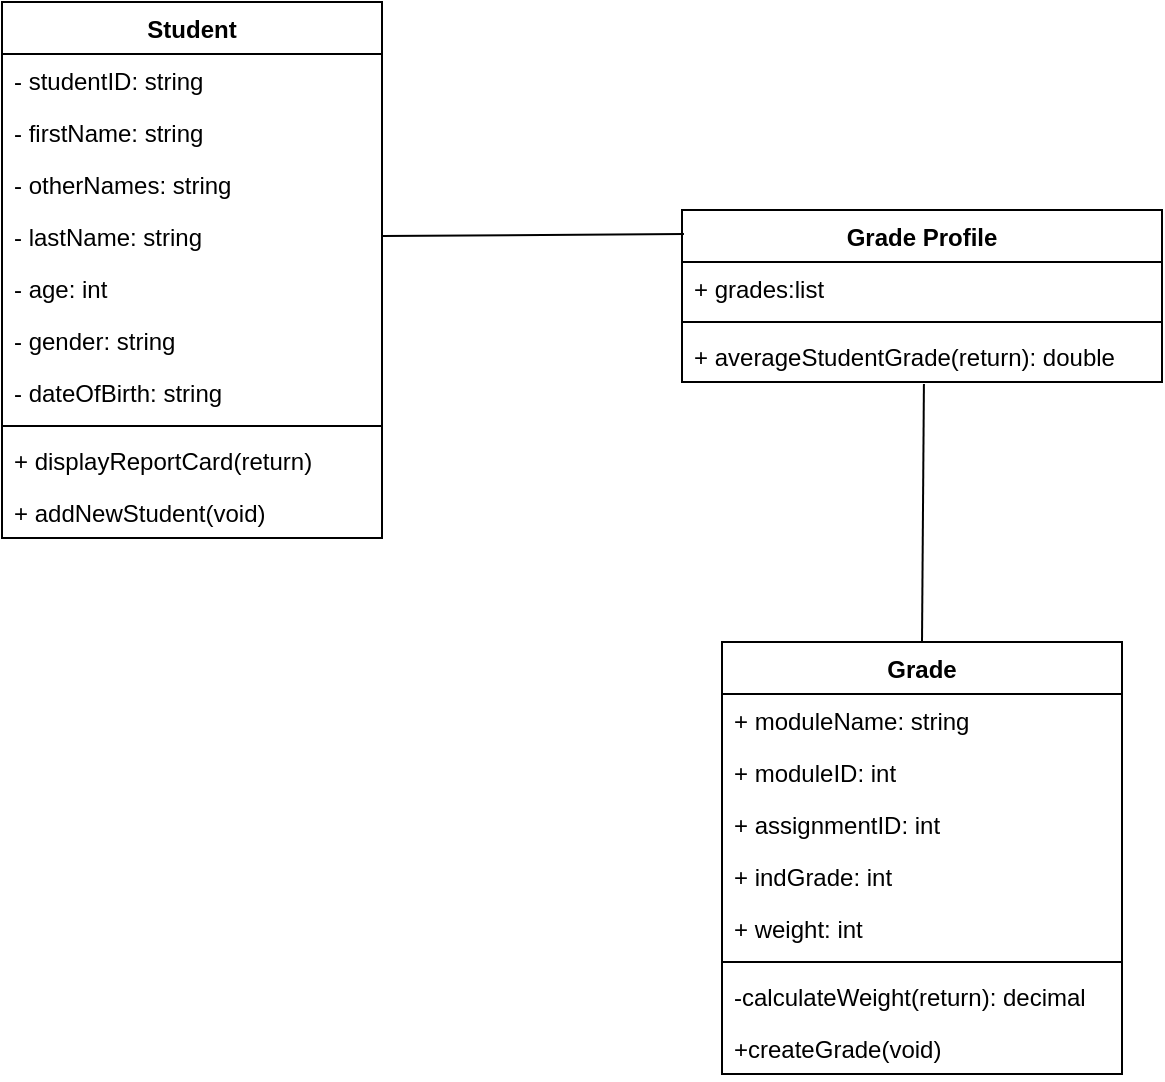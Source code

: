 <mxfile version="13.9.7" type="device"><diagram id="DmUak-Hm1fnpln7NjskH" name="Page-1"><mxGraphModel dx="591" dy="784" grid="1" gridSize="10" guides="1" tooltips="1" connect="1" arrows="1" fold="1" page="1" pageScale="1" pageWidth="827" pageHeight="1169" math="0" shadow="0"><root><mxCell id="0"/><mxCell id="1" parent="0"/><mxCell id="njTP4C9Xj1o1hH-ZbNDO-1" value="Student" style="swimlane;fontStyle=1;align=center;verticalAlign=top;childLayout=stackLayout;horizontal=1;startSize=26;horizontalStack=0;resizeParent=1;resizeParentMax=0;resizeLast=0;collapsible=1;marginBottom=0;" parent="1" vertex="1"><mxGeometry x="30" y="40" width="190" height="268" as="geometry"/></mxCell><mxCell id="njTP4C9Xj1o1hH-ZbNDO-2" value="- studentID: string" style="text;strokeColor=none;fillColor=none;align=left;verticalAlign=top;spacingLeft=4;spacingRight=4;overflow=hidden;rotatable=0;points=[[0,0.5],[1,0.5]];portConstraint=eastwest;" parent="njTP4C9Xj1o1hH-ZbNDO-1" vertex="1"><mxGeometry y="26" width="190" height="26" as="geometry"/></mxCell><mxCell id="njTP4C9Xj1o1hH-ZbNDO-3" value="- firstName: string" style="text;strokeColor=none;fillColor=none;align=left;verticalAlign=top;spacingLeft=4;spacingRight=4;overflow=hidden;rotatable=0;points=[[0,0.5],[1,0.5]];portConstraint=eastwest;" parent="njTP4C9Xj1o1hH-ZbNDO-1" vertex="1"><mxGeometry y="52" width="190" height="26" as="geometry"/></mxCell><mxCell id="njTP4C9Xj1o1hH-ZbNDO-4" value="- otherNames: string" style="text;strokeColor=none;fillColor=none;align=left;verticalAlign=top;spacingLeft=4;spacingRight=4;overflow=hidden;rotatable=0;points=[[0,0.5],[1,0.5]];portConstraint=eastwest;" parent="njTP4C9Xj1o1hH-ZbNDO-1" vertex="1"><mxGeometry y="78" width="190" height="26" as="geometry"/></mxCell><mxCell id="njTP4C9Xj1o1hH-ZbNDO-5" value="- lastName: string" style="text;strokeColor=none;fillColor=none;align=left;verticalAlign=top;spacingLeft=4;spacingRight=4;overflow=hidden;rotatable=0;points=[[0,0.5],[1,0.5]];portConstraint=eastwest;" parent="njTP4C9Xj1o1hH-ZbNDO-1" vertex="1"><mxGeometry y="104" width="190" height="26" as="geometry"/></mxCell><mxCell id="bMaHg5l_v2L3ZD46-_aY-3" value="- age: int" style="text;strokeColor=none;fillColor=none;align=left;verticalAlign=top;spacingLeft=4;spacingRight=4;overflow=hidden;rotatable=0;points=[[0,0.5],[1,0.5]];portConstraint=eastwest;" vertex="1" parent="njTP4C9Xj1o1hH-ZbNDO-1"><mxGeometry y="130" width="190" height="26" as="geometry"/></mxCell><mxCell id="njTP4C9Xj1o1hH-ZbNDO-6" value="- gender: string" style="text;strokeColor=none;fillColor=none;align=left;verticalAlign=top;spacingLeft=4;spacingRight=4;overflow=hidden;rotatable=0;points=[[0,0.5],[1,0.5]];portConstraint=eastwest;" parent="njTP4C9Xj1o1hH-ZbNDO-1" vertex="1"><mxGeometry y="156" width="190" height="26" as="geometry"/></mxCell><mxCell id="njTP4C9Xj1o1hH-ZbNDO-7" value="- dateOfBirth: string" style="text;strokeColor=none;fillColor=none;align=left;verticalAlign=top;spacingLeft=4;spacingRight=4;overflow=hidden;rotatable=0;points=[[0,0.5],[1,0.5]];portConstraint=eastwest;" parent="njTP4C9Xj1o1hH-ZbNDO-1" vertex="1"><mxGeometry y="182" width="190" height="26" as="geometry"/></mxCell><mxCell id="njTP4C9Xj1o1hH-ZbNDO-9" value="" style="line;strokeWidth=1;fillColor=none;align=left;verticalAlign=middle;spacingTop=-1;spacingLeft=3;spacingRight=3;rotatable=0;labelPosition=right;points=[];portConstraint=eastwest;" parent="njTP4C9Xj1o1hH-ZbNDO-1" vertex="1"><mxGeometry y="208" width="190" height="8" as="geometry"/></mxCell><mxCell id="njTP4C9Xj1o1hH-ZbNDO-10" value="+ displayReportCard(return)" style="text;strokeColor=none;fillColor=none;align=left;verticalAlign=top;spacingLeft=4;spacingRight=4;overflow=hidden;rotatable=0;points=[[0,0.5],[1,0.5]];portConstraint=eastwest;" parent="njTP4C9Xj1o1hH-ZbNDO-1" vertex="1"><mxGeometry y="216" width="190" height="26" as="geometry"/></mxCell><mxCell id="bMaHg5l_v2L3ZD46-_aY-4" value="+ addNewStudent(void)" style="text;strokeColor=none;fillColor=none;align=left;verticalAlign=top;spacingLeft=4;spacingRight=4;overflow=hidden;rotatable=0;points=[[0,0.5],[1,0.5]];portConstraint=eastwest;" vertex="1" parent="njTP4C9Xj1o1hH-ZbNDO-1"><mxGeometry y="242" width="190" height="26" as="geometry"/></mxCell><mxCell id="njTP4C9Xj1o1hH-ZbNDO-21" value="Grade Profile" style="swimlane;fontStyle=1;align=center;verticalAlign=top;childLayout=stackLayout;horizontal=1;startSize=26;horizontalStack=0;resizeParent=1;resizeParentMax=0;resizeLast=0;collapsible=1;marginBottom=0;" parent="1" vertex="1"><mxGeometry x="370" y="144" width="240" height="86" as="geometry"/></mxCell><mxCell id="njTP4C9Xj1o1hH-ZbNDO-23" value="+ grades:list" style="text;strokeColor=none;fillColor=none;align=left;verticalAlign=top;spacingLeft=4;spacingRight=4;overflow=hidden;rotatable=0;points=[[0,0.5],[1,0.5]];portConstraint=eastwest;" parent="njTP4C9Xj1o1hH-ZbNDO-21" vertex="1"><mxGeometry y="26" width="240" height="26" as="geometry"/></mxCell><mxCell id="njTP4C9Xj1o1hH-ZbNDO-24" value="" style="line;strokeWidth=1;fillColor=none;align=left;verticalAlign=middle;spacingTop=-1;spacingLeft=3;spacingRight=3;rotatable=0;labelPosition=right;points=[];portConstraint=eastwest;" parent="njTP4C9Xj1o1hH-ZbNDO-21" vertex="1"><mxGeometry y="52" width="240" height="8" as="geometry"/></mxCell><mxCell id="njTP4C9Xj1o1hH-ZbNDO-25" value="+ averageStudentGrade(return): double" style="text;strokeColor=none;fillColor=none;align=left;verticalAlign=top;spacingLeft=4;spacingRight=4;overflow=hidden;rotatable=0;points=[[0,0.5],[1,0.5]];portConstraint=eastwest;" parent="njTP4C9Xj1o1hH-ZbNDO-21" vertex="1"><mxGeometry y="60" width="240" height="26" as="geometry"/></mxCell><mxCell id="njTP4C9Xj1o1hH-ZbNDO-26" value="Grade" style="swimlane;fontStyle=1;align=center;verticalAlign=top;childLayout=stackLayout;horizontal=1;startSize=26;horizontalStack=0;resizeParent=1;resizeParentMax=0;resizeLast=0;collapsible=1;marginBottom=0;" parent="1" vertex="1"><mxGeometry x="390" y="360" width="200" height="216" as="geometry"/></mxCell><mxCell id="bMaHg5l_v2L3ZD46-_aY-1" value="+ moduleName: string" style="text;strokeColor=none;fillColor=none;align=left;verticalAlign=top;spacingLeft=4;spacingRight=4;overflow=hidden;rotatable=0;points=[[0,0.5],[1,0.5]];portConstraint=eastwest;" vertex="1" parent="njTP4C9Xj1o1hH-ZbNDO-26"><mxGeometry y="26" width="200" height="26" as="geometry"/></mxCell><mxCell id="njTP4C9Xj1o1hH-ZbNDO-30" value="+ moduleID: int" style="text;strokeColor=none;fillColor=none;align=left;verticalAlign=top;spacingLeft=4;spacingRight=4;overflow=hidden;rotatable=0;points=[[0,0.5],[1,0.5]];portConstraint=eastwest;" parent="njTP4C9Xj1o1hH-ZbNDO-26" vertex="1"><mxGeometry y="52" width="200" height="26" as="geometry"/></mxCell><mxCell id="njTP4C9Xj1o1hH-ZbNDO-32" value="+ assignmentID: int" style="text;strokeColor=none;fillColor=none;align=left;verticalAlign=top;spacingLeft=4;spacingRight=4;overflow=hidden;rotatable=0;points=[[0,0.5],[1,0.5]];portConstraint=eastwest;" parent="njTP4C9Xj1o1hH-ZbNDO-26" vertex="1"><mxGeometry y="78" width="200" height="26" as="geometry"/></mxCell><mxCell id="njTP4C9Xj1o1hH-ZbNDO-27" value="+ indGrade: int" style="text;strokeColor=none;fillColor=none;align=left;verticalAlign=top;spacingLeft=4;spacingRight=4;overflow=hidden;rotatable=0;points=[[0,0.5],[1,0.5]];portConstraint=eastwest;" parent="njTP4C9Xj1o1hH-ZbNDO-26" vertex="1"><mxGeometry y="104" width="200" height="26" as="geometry"/></mxCell><mxCell id="njTP4C9Xj1o1hH-ZbNDO-31" value="+ weight: int" style="text;strokeColor=none;fillColor=none;align=left;verticalAlign=top;spacingLeft=4;spacingRight=4;overflow=hidden;rotatable=0;points=[[0,0.5],[1,0.5]];portConstraint=eastwest;" parent="njTP4C9Xj1o1hH-ZbNDO-26" vertex="1"><mxGeometry y="130" width="200" height="26" as="geometry"/></mxCell><mxCell id="njTP4C9Xj1o1hH-ZbNDO-28" value="" style="line;strokeWidth=1;fillColor=none;align=left;verticalAlign=middle;spacingTop=-1;spacingLeft=3;spacingRight=3;rotatable=0;labelPosition=right;points=[];portConstraint=eastwest;" parent="njTP4C9Xj1o1hH-ZbNDO-26" vertex="1"><mxGeometry y="156" width="200" height="8" as="geometry"/></mxCell><mxCell id="njTP4C9Xj1o1hH-ZbNDO-29" value="-calculateWeight(return): decimal" style="text;strokeColor=none;fillColor=none;align=left;verticalAlign=top;spacingLeft=4;spacingRight=4;overflow=hidden;rotatable=0;points=[[0,0.5],[1,0.5]];portConstraint=eastwest;" parent="njTP4C9Xj1o1hH-ZbNDO-26" vertex="1"><mxGeometry y="164" width="200" height="26" as="geometry"/></mxCell><mxCell id="bMaHg5l_v2L3ZD46-_aY-2" value="+createGrade(void)" style="text;strokeColor=none;fillColor=none;align=left;verticalAlign=top;spacingLeft=4;spacingRight=4;overflow=hidden;rotatable=0;points=[[0,0.5],[1,0.5]];portConstraint=eastwest;" vertex="1" parent="njTP4C9Xj1o1hH-ZbNDO-26"><mxGeometry y="190" width="200" height="26" as="geometry"/></mxCell><mxCell id="bMaHg5l_v2L3ZD46-_aY-6" value="" style="endArrow=none;html=1;entryX=0.5;entryY=0;entryDx=0;entryDy=0;endFill=0;exitX=0.504;exitY=1.038;exitDx=0;exitDy=0;exitPerimeter=0;" edge="1" parent="1" source="njTP4C9Xj1o1hH-ZbNDO-25" target="njTP4C9Xj1o1hH-ZbNDO-26"><mxGeometry width="50" height="50" relative="1" as="geometry"><mxPoint x="490" y="246" as="sourcePoint"/><mxPoint x="240" y="430" as="targetPoint"/></mxGeometry></mxCell><mxCell id="bMaHg5l_v2L3ZD46-_aY-7" value="" style="endArrow=none;html=1;entryX=0.004;entryY=0.14;entryDx=0;entryDy=0;endFill=0;exitX=1;exitY=0.5;exitDx=0;exitDy=0;entryPerimeter=0;" edge="1" parent="1" source="njTP4C9Xj1o1hH-ZbNDO-5" target="njTP4C9Xj1o1hH-ZbNDO-21"><mxGeometry width="50" height="50" relative="1" as="geometry"><mxPoint x="500" y="256" as="sourcePoint"/><mxPoint x="500" y="370" as="targetPoint"/></mxGeometry></mxCell></root></mxGraphModel></diagram></mxfile>